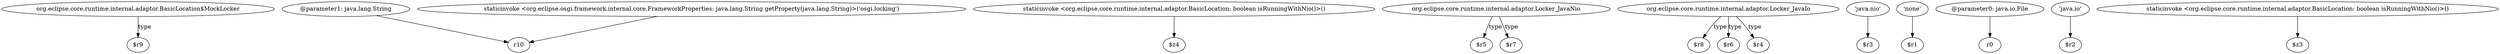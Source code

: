 digraph g {
0[label="org.eclipse.core.runtime.internal.adaptor.BasicLocation$MockLocker"]
1[label="$r9"]
0->1[label="type"]
2[label="@parameter1: java.lang.String"]
3[label="r10"]
2->3[label=""]
4[label="staticinvoke <org.eclipse.core.runtime.internal.adaptor.BasicLocation: boolean isRunningWithNio()>()"]
5[label="$z4"]
4->5[label=""]
6[label="org.eclipse.core.runtime.internal.adaptor.Locker_JavaNio"]
7[label="$r5"]
6->7[label="type"]
8[label="org.eclipse.core.runtime.internal.adaptor.Locker_JavaIo"]
9[label="$r8"]
8->9[label="type"]
10[label="$r6"]
8->10[label="type"]
11[label="'java.nio'"]
12[label="$r3"]
11->12[label=""]
13[label="staticinvoke <org.eclipse.osgi.framework.internal.core.FrameworkProperties: java.lang.String getProperty(java.lang.String)>('osgi.locking')"]
13->3[label=""]
14[label="'none'"]
15[label="$r1"]
14->15[label=""]
16[label="@parameter0: java.io.File"]
17[label="r0"]
16->17[label=""]
18[label="$r7"]
6->18[label="type"]
19[label="'java.io'"]
20[label="$r2"]
19->20[label=""]
21[label="staticinvoke <org.eclipse.core.runtime.internal.adaptor.BasicLocation: boolean isRunningWithNio()>()"]
22[label="$z3"]
21->22[label=""]
23[label="$r4"]
8->23[label="type"]
}